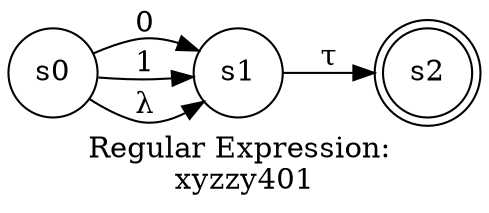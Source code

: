 digraph finite_state_machine {
	label="Regular Expression: \nxyzzy401";
	rankdir=LR;
	size="8,5"
	node [shape = doublecircle]; s2;
	node [shape = circle];
	s0 -> s1 [ label = "0" ];
	s0 -> s1 [ label = "1" ];
	s0 -> s1 [ label = "λ" ];
	s1 -> s2 [ label = "τ" ];
}
